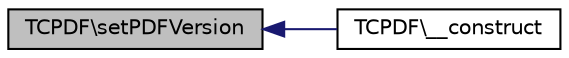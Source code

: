 digraph G
{
  edge [fontname="Helvetica",fontsize="10",labelfontname="Helvetica",labelfontsize="10"];
  node [fontname="Helvetica",fontsize="10",shape=record];
  rankdir="LR";
  Node1 [label="TCPDF\\setPDFVersion",height=0.2,width=0.4,color="black", fillcolor="grey75", style="filled" fontcolor="black"];
  Node1 -> Node2 [dir="back",color="midnightblue",fontsize="10",style="solid",fontname="Helvetica"];
  Node2 [label="TCPDF\\__construct",height=0.2,width=0.4,color="black", fillcolor="white", style="filled",URL="$classTCPDF.html#a134232ae3ad1ec186ed45046f94b7755",tooltip="This is the class constructor."];
}
